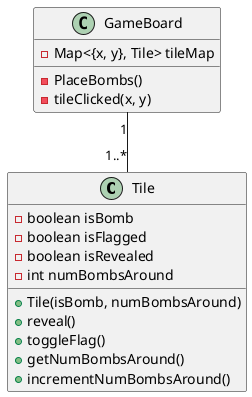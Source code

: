 @startuml klasseDiag


class Tile{
    - boolean isBomb
    - boolean isFlagged
    - boolean isRevealed
    - int numBombsAround

    + Tile(isBomb, numBombsAround)
    + reveal()
    + toggleFlag()
    + getNumBombsAround()
    + incrementNumBombsAround()
    
}

class GameBoard {
    - Map<{x, y}, Tile> tileMap
    
    
    
    - PlaceBombs()
    - tileClicked(x, y)

}

GameBoard "1" -- "1..*" Tile

@enduml
